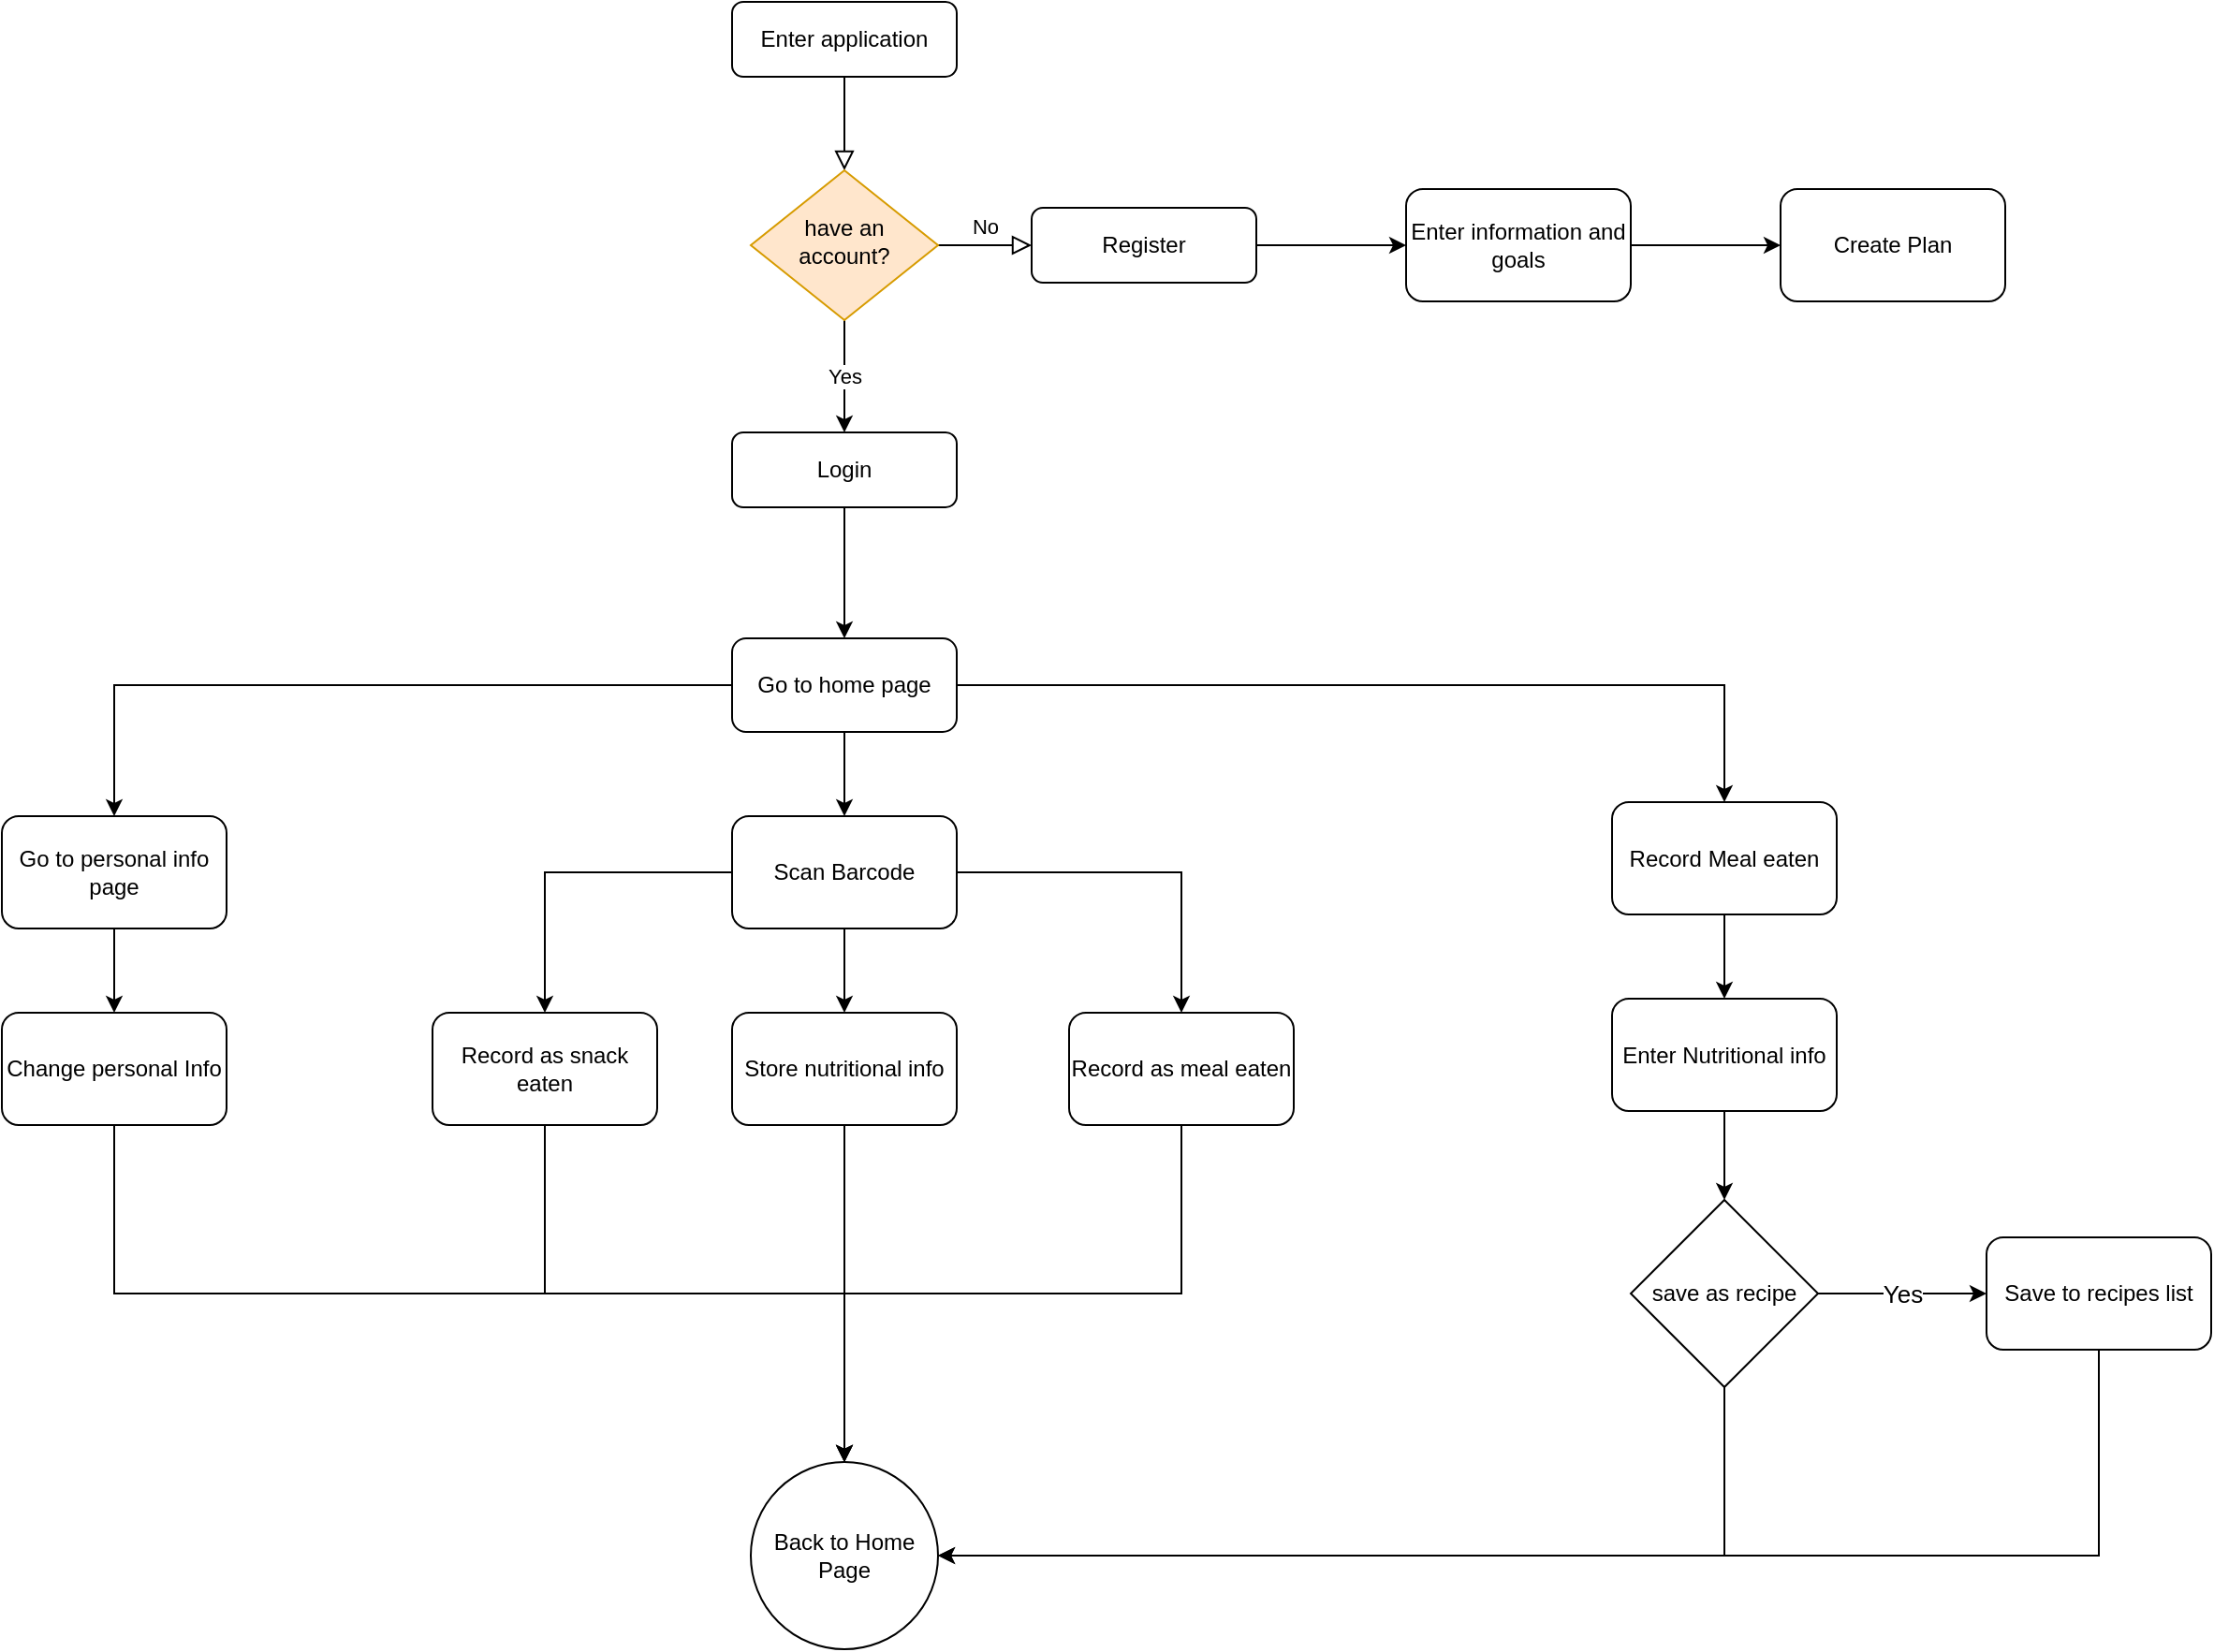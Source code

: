 <mxfile version="22.1.17" type="github">
  <diagram id="C5RBs43oDa-KdzZeNtuy" name="Page-1">
    <mxGraphModel dx="1434" dy="764" grid="1" gridSize="10" guides="1" tooltips="1" connect="1" arrows="1" fold="1" page="1" pageScale="1" pageWidth="2339" pageHeight="3300" math="0" shadow="0">
      <root>
        <mxCell id="WIyWlLk6GJQsqaUBKTNV-0" />
        <mxCell id="WIyWlLk6GJQsqaUBKTNV-1" parent="WIyWlLk6GJQsqaUBKTNV-0" />
        <mxCell id="WIyWlLk6GJQsqaUBKTNV-2" value="" style="rounded=0;html=1;jettySize=auto;orthogonalLoop=1;fontSize=11;endArrow=block;endFill=0;endSize=8;strokeWidth=1;shadow=0;labelBackgroundColor=none;edgeStyle=orthogonalEdgeStyle;" parent="WIyWlLk6GJQsqaUBKTNV-1" source="WIyWlLk6GJQsqaUBKTNV-3" target="WIyWlLk6GJQsqaUBKTNV-6" edge="1">
          <mxGeometry relative="1" as="geometry" />
        </mxCell>
        <mxCell id="WIyWlLk6GJQsqaUBKTNV-3" value="Enter application" style="rounded=1;whiteSpace=wrap;html=1;fontSize=12;glass=0;strokeWidth=1;shadow=0;" parent="WIyWlLk6GJQsqaUBKTNV-1" vertex="1">
          <mxGeometry x="720" y="120" width="120" height="40" as="geometry" />
        </mxCell>
        <mxCell id="WIyWlLk6GJQsqaUBKTNV-5" value="No" style="edgeStyle=orthogonalEdgeStyle;rounded=0;html=1;jettySize=auto;orthogonalLoop=1;fontSize=11;endArrow=block;endFill=0;endSize=8;strokeWidth=1;shadow=0;labelBackgroundColor=none;" parent="WIyWlLk6GJQsqaUBKTNV-1" source="WIyWlLk6GJQsqaUBKTNV-6" target="WIyWlLk6GJQsqaUBKTNV-7" edge="1">
          <mxGeometry y="10" relative="1" as="geometry">
            <mxPoint as="offset" />
          </mxGeometry>
        </mxCell>
        <mxCell id="jcYAjH-ezMc-Mfo3nwlC-1" value="Yes" style="edgeStyle=orthogonalEdgeStyle;rounded=0;orthogonalLoop=1;jettySize=auto;html=1;exitX=0.5;exitY=1;exitDx=0;exitDy=0;entryX=0.5;entryY=0;entryDx=0;entryDy=0;" parent="WIyWlLk6GJQsqaUBKTNV-1" source="WIyWlLk6GJQsqaUBKTNV-6" target="jcYAjH-ezMc-Mfo3nwlC-0" edge="1">
          <mxGeometry relative="1" as="geometry" />
        </mxCell>
        <mxCell id="WIyWlLk6GJQsqaUBKTNV-6" value="have an account?" style="rhombus;whiteSpace=wrap;html=1;shadow=0;fontFamily=Helvetica;fontSize=12;align=center;strokeWidth=1;spacing=6;spacingTop=-4;fillColor=#ffe6cc;strokeColor=#d79b00;" parent="WIyWlLk6GJQsqaUBKTNV-1" vertex="1">
          <mxGeometry x="730" y="210" width="100" height="80" as="geometry" />
        </mxCell>
        <mxCell id="jcYAjH-ezMc-Mfo3nwlC-12" value="" style="edgeStyle=orthogonalEdgeStyle;rounded=0;orthogonalLoop=1;jettySize=auto;html=1;" parent="WIyWlLk6GJQsqaUBKTNV-1" source="WIyWlLk6GJQsqaUBKTNV-7" target="jcYAjH-ezMc-Mfo3nwlC-11" edge="1">
          <mxGeometry relative="1" as="geometry" />
        </mxCell>
        <mxCell id="WIyWlLk6GJQsqaUBKTNV-7" value="Register" style="rounded=1;whiteSpace=wrap;html=1;fontSize=12;glass=0;strokeWidth=1;shadow=0;" parent="WIyWlLk6GJQsqaUBKTNV-1" vertex="1">
          <mxGeometry x="880" y="230" width="120" height="40" as="geometry" />
        </mxCell>
        <mxCell id="jcYAjH-ezMc-Mfo3nwlC-3" value="" style="edgeStyle=orthogonalEdgeStyle;rounded=0;orthogonalLoop=1;jettySize=auto;html=1;" parent="WIyWlLk6GJQsqaUBKTNV-1" source="jcYAjH-ezMc-Mfo3nwlC-0" target="jcYAjH-ezMc-Mfo3nwlC-2" edge="1">
          <mxGeometry relative="1" as="geometry" />
        </mxCell>
        <mxCell id="jcYAjH-ezMc-Mfo3nwlC-0" value="Login" style="rounded=1;whiteSpace=wrap;html=1;fontSize=12;glass=0;strokeWidth=1;shadow=0;" parent="WIyWlLk6GJQsqaUBKTNV-1" vertex="1">
          <mxGeometry x="720" y="350" width="120" height="40" as="geometry" />
        </mxCell>
        <mxCell id="jcYAjH-ezMc-Mfo3nwlC-13" style="edgeStyle=orthogonalEdgeStyle;rounded=0;orthogonalLoop=1;jettySize=auto;html=1;exitX=0.5;exitY=1;exitDx=0;exitDy=0;entryX=0.5;entryY=0;entryDx=0;entryDy=0;" parent="WIyWlLk6GJQsqaUBKTNV-1" source="jcYAjH-ezMc-Mfo3nwlC-2" target="jcYAjH-ezMc-Mfo3nwlC-5" edge="1">
          <mxGeometry relative="1" as="geometry" />
        </mxCell>
        <mxCell id="jcYAjH-ezMc-Mfo3nwlC-14" style="edgeStyle=orthogonalEdgeStyle;rounded=0;orthogonalLoop=1;jettySize=auto;html=1;exitX=1;exitY=0.5;exitDx=0;exitDy=0;entryX=0.5;entryY=0;entryDx=0;entryDy=0;" parent="WIyWlLk6GJQsqaUBKTNV-1" source="jcYAjH-ezMc-Mfo3nwlC-2" target="jcYAjH-ezMc-Mfo3nwlC-6" edge="1">
          <mxGeometry relative="1" as="geometry">
            <mxPoint x="1080" y="485" as="targetPoint" />
          </mxGeometry>
        </mxCell>
        <mxCell id="jcYAjH-ezMc-Mfo3nwlC-16" style="edgeStyle=orthogonalEdgeStyle;rounded=0;orthogonalLoop=1;jettySize=auto;html=1;exitX=0;exitY=0.5;exitDx=0;exitDy=0;entryX=0.5;entryY=0;entryDx=0;entryDy=0;" parent="WIyWlLk6GJQsqaUBKTNV-1" source="jcYAjH-ezMc-Mfo3nwlC-2" target="jcYAjH-ezMc-Mfo3nwlC-4" edge="1">
          <mxGeometry relative="1" as="geometry">
            <mxPoint x="570" y="485" as="targetPoint" />
          </mxGeometry>
        </mxCell>
        <mxCell id="jcYAjH-ezMc-Mfo3nwlC-2" value="Go to home page" style="rounded=1;whiteSpace=wrap;html=1;glass=0;strokeWidth=1;shadow=0;" parent="WIyWlLk6GJQsqaUBKTNV-1" vertex="1">
          <mxGeometry x="720" y="460" width="120" height="50" as="geometry" />
        </mxCell>
        <mxCell id="jcYAjH-ezMc-Mfo3nwlC-20" style="edgeStyle=orthogonalEdgeStyle;rounded=0;orthogonalLoop=1;jettySize=auto;html=1;exitX=0.5;exitY=1;exitDx=0;exitDy=0;entryX=0.5;entryY=0;entryDx=0;entryDy=0;" parent="WIyWlLk6GJQsqaUBKTNV-1" source="jcYAjH-ezMc-Mfo3nwlC-4" target="jcYAjH-ezMc-Mfo3nwlC-17" edge="1">
          <mxGeometry relative="1" as="geometry" />
        </mxCell>
        <mxCell id="jcYAjH-ezMc-Mfo3nwlC-4" value="Go to personal info page" style="rounded=1;whiteSpace=wrap;html=1;" parent="WIyWlLk6GJQsqaUBKTNV-1" vertex="1">
          <mxGeometry x="330" y="555" width="120" height="60" as="geometry" />
        </mxCell>
        <mxCell id="jcYAjH-ezMc-Mfo3nwlC-30" style="edgeStyle=orthogonalEdgeStyle;rounded=0;orthogonalLoop=1;jettySize=auto;html=1;exitX=0.5;exitY=1;exitDx=0;exitDy=0;" parent="WIyWlLk6GJQsqaUBKTNV-1" source="jcYAjH-ezMc-Mfo3nwlC-5" target="jcYAjH-ezMc-Mfo3nwlC-18" edge="1">
          <mxGeometry relative="1" as="geometry" />
        </mxCell>
        <mxCell id="jcYAjH-ezMc-Mfo3nwlC-31" style="edgeStyle=orthogonalEdgeStyle;rounded=0;orthogonalLoop=1;jettySize=auto;html=1;exitX=0;exitY=0.5;exitDx=0;exitDy=0;entryX=0.5;entryY=0;entryDx=0;entryDy=0;" parent="WIyWlLk6GJQsqaUBKTNV-1" source="jcYAjH-ezMc-Mfo3nwlC-5" target="jcYAjH-ezMc-Mfo3nwlC-29" edge="1">
          <mxGeometry relative="1" as="geometry">
            <mxPoint x="620" y="585" as="targetPoint" />
          </mxGeometry>
        </mxCell>
        <mxCell id="jcYAjH-ezMc-Mfo3nwlC-32" style="edgeStyle=orthogonalEdgeStyle;rounded=0;orthogonalLoop=1;jettySize=auto;html=1;exitX=1;exitY=0.5;exitDx=0;exitDy=0;entryX=0.5;entryY=0;entryDx=0;entryDy=0;" parent="WIyWlLk6GJQsqaUBKTNV-1" source="jcYAjH-ezMc-Mfo3nwlC-5" target="jcYAjH-ezMc-Mfo3nwlC-19" edge="1">
          <mxGeometry relative="1" as="geometry">
            <mxPoint x="970" y="585" as="targetPoint" />
          </mxGeometry>
        </mxCell>
        <mxCell id="jcYAjH-ezMc-Mfo3nwlC-5" value="Scan Barcode" style="rounded=1;whiteSpace=wrap;html=1;" parent="WIyWlLk6GJQsqaUBKTNV-1" vertex="1">
          <mxGeometry x="720" y="555" width="120" height="60" as="geometry" />
        </mxCell>
        <mxCell id="jcYAjH-ezMc-Mfo3nwlC-25" style="edgeStyle=orthogonalEdgeStyle;rounded=0;orthogonalLoop=1;jettySize=auto;html=1;exitX=0.5;exitY=1;exitDx=0;exitDy=0;entryX=0.5;entryY=0;entryDx=0;entryDy=0;" parent="WIyWlLk6GJQsqaUBKTNV-1" source="jcYAjH-ezMc-Mfo3nwlC-6" target="jcYAjH-ezMc-Mfo3nwlC-22" edge="1">
          <mxGeometry relative="1" as="geometry" />
        </mxCell>
        <mxCell id="jcYAjH-ezMc-Mfo3nwlC-6" value="Record Meal eaten" style="rounded=1;whiteSpace=wrap;html=1;" parent="WIyWlLk6GJQsqaUBKTNV-1" vertex="1">
          <mxGeometry x="1190" y="547.5" width="120" height="60" as="geometry" />
        </mxCell>
        <mxCell id="jcYAjH-ezMc-Mfo3nwlC-34" style="edgeStyle=orthogonalEdgeStyle;rounded=0;orthogonalLoop=1;jettySize=auto;html=1;exitX=1;exitY=0.5;exitDx=0;exitDy=0;entryX=0;entryY=0.5;entryDx=0;entryDy=0;" parent="WIyWlLk6GJQsqaUBKTNV-1" source="jcYAjH-ezMc-Mfo3nwlC-11" target="jcYAjH-ezMc-Mfo3nwlC-33" edge="1">
          <mxGeometry relative="1" as="geometry" />
        </mxCell>
        <mxCell id="jcYAjH-ezMc-Mfo3nwlC-11" value="Enter information and goals" style="whiteSpace=wrap;html=1;rounded=1;glass=0;strokeWidth=1;shadow=0;" parent="WIyWlLk6GJQsqaUBKTNV-1" vertex="1">
          <mxGeometry x="1080" y="220" width="120" height="60" as="geometry" />
        </mxCell>
        <mxCell id="jcYAjH-ezMc-Mfo3nwlC-37" style="edgeStyle=orthogonalEdgeStyle;rounded=0;orthogonalLoop=1;jettySize=auto;html=1;exitX=0.5;exitY=1;exitDx=0;exitDy=0;entryX=0.5;entryY=0;entryDx=0;entryDy=0;" parent="WIyWlLk6GJQsqaUBKTNV-1" source="jcYAjH-ezMc-Mfo3nwlC-17" target="jcYAjH-ezMc-Mfo3nwlC-35" edge="1">
          <mxGeometry relative="1" as="geometry">
            <mxPoint x="390" y="860" as="targetPoint" />
          </mxGeometry>
        </mxCell>
        <mxCell id="jcYAjH-ezMc-Mfo3nwlC-17" value="Change personal Info" style="rounded=1;whiteSpace=wrap;html=1;" parent="WIyWlLk6GJQsqaUBKTNV-1" vertex="1">
          <mxGeometry x="330" y="660" width="120" height="60" as="geometry" />
        </mxCell>
        <mxCell id="jcYAjH-ezMc-Mfo3nwlC-39" style="edgeStyle=orthogonalEdgeStyle;rounded=0;orthogonalLoop=1;jettySize=auto;html=1;exitX=0.5;exitY=1;exitDx=0;exitDy=0;entryX=0.5;entryY=0;entryDx=0;entryDy=0;" parent="WIyWlLk6GJQsqaUBKTNV-1" source="jcYAjH-ezMc-Mfo3nwlC-18" target="jcYAjH-ezMc-Mfo3nwlC-35" edge="1">
          <mxGeometry relative="1" as="geometry" />
        </mxCell>
        <mxCell id="jcYAjH-ezMc-Mfo3nwlC-18" value="Store nutritional info" style="rounded=1;whiteSpace=wrap;html=1;" parent="WIyWlLk6GJQsqaUBKTNV-1" vertex="1">
          <mxGeometry x="720" y="660" width="120" height="60" as="geometry" />
        </mxCell>
        <mxCell id="jcYAjH-ezMc-Mfo3nwlC-40" style="edgeStyle=orthogonalEdgeStyle;rounded=0;orthogonalLoop=1;jettySize=auto;html=1;exitX=0.5;exitY=1;exitDx=0;exitDy=0;entryX=0.5;entryY=0;entryDx=0;entryDy=0;" parent="WIyWlLk6GJQsqaUBKTNV-1" source="jcYAjH-ezMc-Mfo3nwlC-19" target="jcYAjH-ezMc-Mfo3nwlC-35" edge="1">
          <mxGeometry relative="1" as="geometry">
            <mxPoint x="960" y="820" as="targetPoint" />
          </mxGeometry>
        </mxCell>
        <mxCell id="jcYAjH-ezMc-Mfo3nwlC-19" value="Record as meal eaten" style="rounded=1;whiteSpace=wrap;html=1;" parent="WIyWlLk6GJQsqaUBKTNV-1" vertex="1">
          <mxGeometry x="900" y="660" width="120" height="60" as="geometry" />
        </mxCell>
        <mxCell id="jcYAjH-ezMc-Mfo3nwlC-26" style="edgeStyle=orthogonalEdgeStyle;rounded=0;orthogonalLoop=1;jettySize=auto;html=1;exitX=0.5;exitY=1;exitDx=0;exitDy=0;entryX=0.5;entryY=0;entryDx=0;entryDy=0;" parent="WIyWlLk6GJQsqaUBKTNV-1" source="jcYAjH-ezMc-Mfo3nwlC-22" target="jcYAjH-ezMc-Mfo3nwlC-23" edge="1">
          <mxGeometry relative="1" as="geometry" />
        </mxCell>
        <mxCell id="jcYAjH-ezMc-Mfo3nwlC-22" value="Enter Nutritional info" style="rounded=1;whiteSpace=wrap;html=1;" parent="WIyWlLk6GJQsqaUBKTNV-1" vertex="1">
          <mxGeometry x="1190" y="652.5" width="120" height="60" as="geometry" />
        </mxCell>
        <mxCell id="jcYAjH-ezMc-Mfo3nwlC-28" value="Yes" style="edgeStyle=orthogonalEdgeStyle;rounded=0;orthogonalLoop=1;jettySize=auto;html=1;exitX=1;exitY=0.5;exitDx=0;exitDy=0;entryX=0;entryY=0.5;entryDx=0;entryDy=0;fontSize=13;" parent="WIyWlLk6GJQsqaUBKTNV-1" source="jcYAjH-ezMc-Mfo3nwlC-23" target="jcYAjH-ezMc-Mfo3nwlC-27" edge="1">
          <mxGeometry relative="1" as="geometry" />
        </mxCell>
        <mxCell id="jcYAjH-ezMc-Mfo3nwlC-41" style="edgeStyle=orthogonalEdgeStyle;rounded=0;orthogonalLoop=1;jettySize=auto;html=1;exitX=0.5;exitY=1;exitDx=0;exitDy=0;entryX=1;entryY=0.5;entryDx=0;entryDy=0;" parent="WIyWlLk6GJQsqaUBKTNV-1" source="jcYAjH-ezMc-Mfo3nwlC-23" target="jcYAjH-ezMc-Mfo3nwlC-35" edge="1">
          <mxGeometry relative="1" as="geometry" />
        </mxCell>
        <mxCell id="jcYAjH-ezMc-Mfo3nwlC-23" value="save as recipe" style="rhombus;whiteSpace=wrap;html=1;" parent="WIyWlLk6GJQsqaUBKTNV-1" vertex="1">
          <mxGeometry x="1200" y="760" width="100" height="100" as="geometry" />
        </mxCell>
        <mxCell id="jcYAjH-ezMc-Mfo3nwlC-42" style="edgeStyle=orthogonalEdgeStyle;rounded=0;orthogonalLoop=1;jettySize=auto;html=1;exitX=0.5;exitY=1;exitDx=0;exitDy=0;entryX=1;entryY=0.5;entryDx=0;entryDy=0;" parent="WIyWlLk6GJQsqaUBKTNV-1" source="jcYAjH-ezMc-Mfo3nwlC-27" target="jcYAjH-ezMc-Mfo3nwlC-35" edge="1">
          <mxGeometry relative="1" as="geometry" />
        </mxCell>
        <mxCell id="jcYAjH-ezMc-Mfo3nwlC-27" value="Save to recipes list" style="rounded=1;whiteSpace=wrap;html=1;" parent="WIyWlLk6GJQsqaUBKTNV-1" vertex="1">
          <mxGeometry x="1390" y="780" width="120" height="60" as="geometry" />
        </mxCell>
        <mxCell id="jcYAjH-ezMc-Mfo3nwlC-38" style="edgeStyle=orthogonalEdgeStyle;rounded=0;orthogonalLoop=1;jettySize=auto;html=1;exitX=0.5;exitY=1;exitDx=0;exitDy=0;entryX=0.5;entryY=0;entryDx=0;entryDy=0;" parent="WIyWlLk6GJQsqaUBKTNV-1" source="jcYAjH-ezMc-Mfo3nwlC-29" target="jcYAjH-ezMc-Mfo3nwlC-35" edge="1">
          <mxGeometry relative="1" as="geometry">
            <mxPoint x="620" y="810" as="targetPoint" />
          </mxGeometry>
        </mxCell>
        <mxCell id="jcYAjH-ezMc-Mfo3nwlC-29" value="Record as snack eaten" style="rounded=1;whiteSpace=wrap;html=1;" parent="WIyWlLk6GJQsqaUBKTNV-1" vertex="1">
          <mxGeometry x="560" y="660" width="120" height="60" as="geometry" />
        </mxCell>
        <mxCell id="jcYAjH-ezMc-Mfo3nwlC-33" value="Create Plan" style="rounded=1;whiteSpace=wrap;html=1;" parent="WIyWlLk6GJQsqaUBKTNV-1" vertex="1">
          <mxGeometry x="1280" y="220" width="120" height="60" as="geometry" />
        </mxCell>
        <mxCell id="jcYAjH-ezMc-Mfo3nwlC-35" value="Back to Home Page" style="ellipse;whiteSpace=wrap;html=1;aspect=fixed;" parent="WIyWlLk6GJQsqaUBKTNV-1" vertex="1">
          <mxGeometry x="730" y="900" width="100" height="100" as="geometry" />
        </mxCell>
      </root>
    </mxGraphModel>
  </diagram>
</mxfile>
